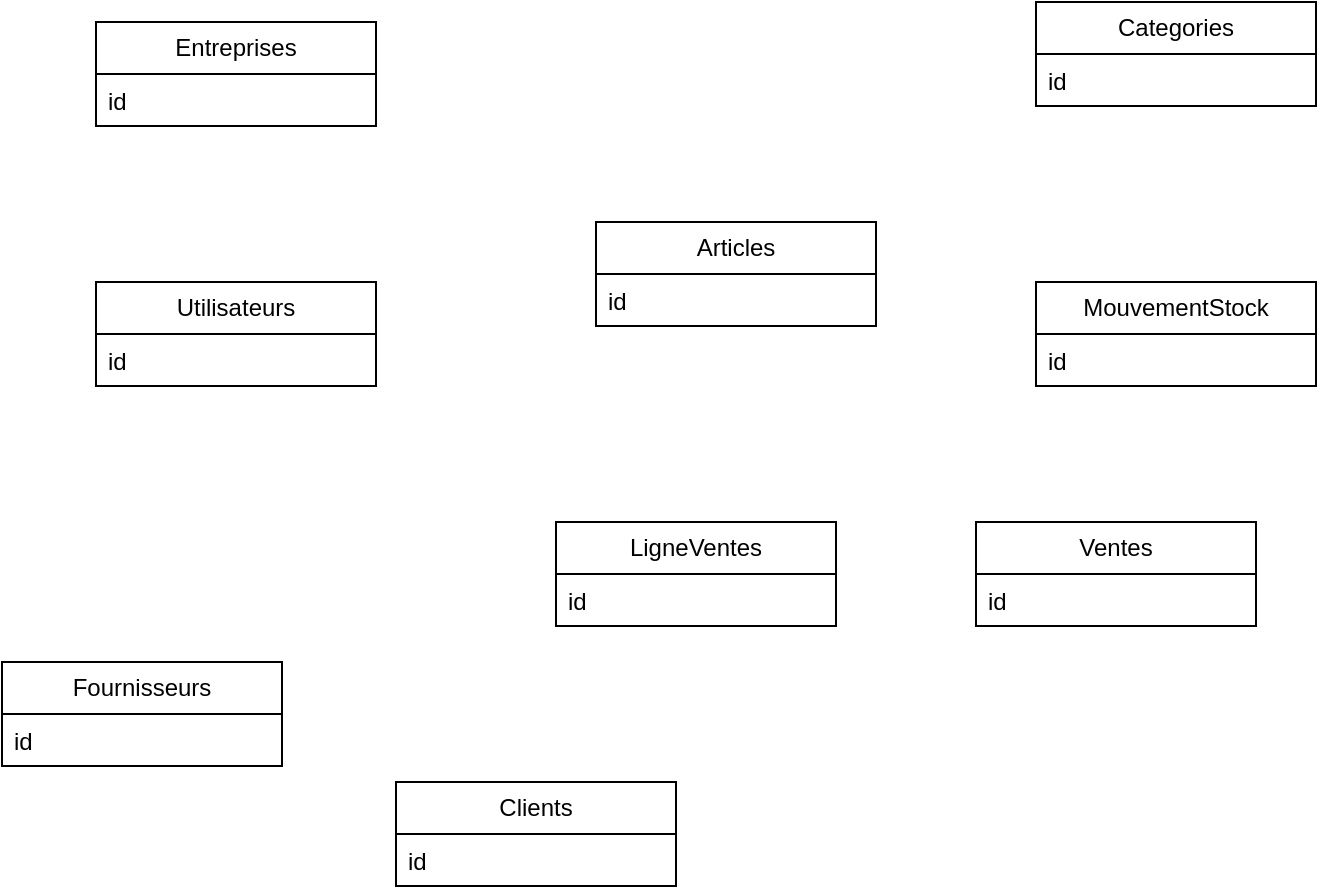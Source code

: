 <mxfile version="22.1.16" type="github">
  <diagram name="Page-1" id="mI9iQHq9Ga2JHR_YVcRe">
    <mxGraphModel dx="2501" dy="782" grid="1" gridSize="10" guides="1" tooltips="1" connect="1" arrows="1" fold="1" page="1" pageScale="1" pageWidth="827" pageHeight="1169" math="0" shadow="0">
      <root>
        <mxCell id="0" />
        <mxCell id="1" parent="0" />
        <mxCell id="IG-_UTLTYs7hTeTjO2VE-1" value="Entreprises" style="swimlane;fontStyle=0;childLayout=stackLayout;horizontal=1;startSize=26;fillColor=none;horizontalStack=0;resizeParent=1;resizeParentMax=0;resizeLast=0;collapsible=1;marginBottom=0;whiteSpace=wrap;html=1;" vertex="1" parent="1">
          <mxGeometry x="-780" y="50" width="140" height="52" as="geometry" />
        </mxCell>
        <mxCell id="IG-_UTLTYs7hTeTjO2VE-3" value="id" style="text;strokeColor=none;fillColor=none;align=left;verticalAlign=top;spacingLeft=4;spacingRight=4;overflow=hidden;rotatable=0;points=[[0,0.5],[1,0.5]];portConstraint=eastwest;whiteSpace=wrap;html=1;" vertex="1" parent="IG-_UTLTYs7hTeTjO2VE-1">
          <mxGeometry y="26" width="140" height="26" as="geometry" />
        </mxCell>
        <mxCell id="IG-_UTLTYs7hTeTjO2VE-5" value="&lt;div&gt;Utilisateurs&lt;/div&gt;" style="swimlane;fontStyle=0;childLayout=stackLayout;horizontal=1;startSize=26;fillColor=none;horizontalStack=0;resizeParent=1;resizeParentMax=0;resizeLast=0;collapsible=1;marginBottom=0;whiteSpace=wrap;html=1;" vertex="1" parent="1">
          <mxGeometry x="-780" y="180" width="140" height="52" as="geometry" />
        </mxCell>
        <mxCell id="IG-_UTLTYs7hTeTjO2VE-7" value="id" style="text;strokeColor=none;fillColor=none;align=left;verticalAlign=top;spacingLeft=4;spacingRight=4;overflow=hidden;rotatable=0;points=[[0,0.5],[1,0.5]];portConstraint=eastwest;whiteSpace=wrap;html=1;" vertex="1" parent="IG-_UTLTYs7hTeTjO2VE-5">
          <mxGeometry y="26" width="140" height="26" as="geometry" />
        </mxCell>
        <mxCell id="IG-_UTLTYs7hTeTjO2VE-9" value="Articles" style="swimlane;fontStyle=0;childLayout=stackLayout;horizontal=1;startSize=26;fillColor=none;horizontalStack=0;resizeParent=1;resizeParentMax=0;resizeLast=0;collapsible=1;marginBottom=0;whiteSpace=wrap;html=1;" vertex="1" parent="1">
          <mxGeometry x="-530" y="150" width="140" height="52" as="geometry" />
        </mxCell>
        <mxCell id="IG-_UTLTYs7hTeTjO2VE-12" value="id" style="text;strokeColor=none;fillColor=none;align=left;verticalAlign=top;spacingLeft=4;spacingRight=4;overflow=hidden;rotatable=0;points=[[0,0.5],[1,0.5]];portConstraint=eastwest;whiteSpace=wrap;html=1;" vertex="1" parent="IG-_UTLTYs7hTeTjO2VE-9">
          <mxGeometry y="26" width="140" height="26" as="geometry" />
        </mxCell>
        <mxCell id="IG-_UTLTYs7hTeTjO2VE-13" value="Categories" style="swimlane;fontStyle=0;childLayout=stackLayout;horizontal=1;startSize=26;fillColor=none;horizontalStack=0;resizeParent=1;resizeParentMax=0;resizeLast=0;collapsible=1;marginBottom=0;whiteSpace=wrap;html=1;" vertex="1" parent="1">
          <mxGeometry x="-310" y="40" width="140" height="52" as="geometry" />
        </mxCell>
        <mxCell id="IG-_UTLTYs7hTeTjO2VE-14" value="id" style="text;strokeColor=none;fillColor=none;align=left;verticalAlign=top;spacingLeft=4;spacingRight=4;overflow=hidden;rotatable=0;points=[[0,0.5],[1,0.5]];portConstraint=eastwest;whiteSpace=wrap;html=1;" vertex="1" parent="IG-_UTLTYs7hTeTjO2VE-13">
          <mxGeometry y="26" width="140" height="26" as="geometry" />
        </mxCell>
        <mxCell id="IG-_UTLTYs7hTeTjO2VE-15" value="MouvementStock" style="swimlane;fontStyle=0;childLayout=stackLayout;horizontal=1;startSize=26;fillColor=none;horizontalStack=0;resizeParent=1;resizeParentMax=0;resizeLast=0;collapsible=1;marginBottom=0;whiteSpace=wrap;html=1;" vertex="1" parent="1">
          <mxGeometry x="-310" y="180" width="140" height="52" as="geometry" />
        </mxCell>
        <mxCell id="IG-_UTLTYs7hTeTjO2VE-16" value="id" style="text;strokeColor=none;fillColor=none;align=left;verticalAlign=top;spacingLeft=4;spacingRight=4;overflow=hidden;rotatable=0;points=[[0,0.5],[1,0.5]];portConstraint=eastwest;whiteSpace=wrap;html=1;" vertex="1" parent="IG-_UTLTYs7hTeTjO2VE-15">
          <mxGeometry y="26" width="140" height="26" as="geometry" />
        </mxCell>
        <mxCell id="IG-_UTLTYs7hTeTjO2VE-17" value="Ventes" style="swimlane;fontStyle=0;childLayout=stackLayout;horizontal=1;startSize=26;fillColor=none;horizontalStack=0;resizeParent=1;resizeParentMax=0;resizeLast=0;collapsible=1;marginBottom=0;whiteSpace=wrap;html=1;" vertex="1" parent="1">
          <mxGeometry x="-340" y="300" width="140" height="52" as="geometry" />
        </mxCell>
        <mxCell id="IG-_UTLTYs7hTeTjO2VE-18" value="id" style="text;strokeColor=none;fillColor=none;align=left;verticalAlign=top;spacingLeft=4;spacingRight=4;overflow=hidden;rotatable=0;points=[[0,0.5],[1,0.5]];portConstraint=eastwest;whiteSpace=wrap;html=1;" vertex="1" parent="IG-_UTLTYs7hTeTjO2VE-17">
          <mxGeometry y="26" width="140" height="26" as="geometry" />
        </mxCell>
        <mxCell id="IG-_UTLTYs7hTeTjO2VE-19" value="Clients" style="swimlane;fontStyle=0;childLayout=stackLayout;horizontal=1;startSize=26;fillColor=none;horizontalStack=0;resizeParent=1;resizeParentMax=0;resizeLast=0;collapsible=1;marginBottom=0;whiteSpace=wrap;html=1;" vertex="1" parent="1">
          <mxGeometry x="-630" y="430" width="140" height="52" as="geometry" />
        </mxCell>
        <mxCell id="IG-_UTLTYs7hTeTjO2VE-20" value="id" style="text;strokeColor=none;fillColor=none;align=left;verticalAlign=top;spacingLeft=4;spacingRight=4;overflow=hidden;rotatable=0;points=[[0,0.5],[1,0.5]];portConstraint=eastwest;whiteSpace=wrap;html=1;" vertex="1" parent="IG-_UTLTYs7hTeTjO2VE-19">
          <mxGeometry y="26" width="140" height="26" as="geometry" />
        </mxCell>
        <mxCell id="IG-_UTLTYs7hTeTjO2VE-21" value="LigneVentes" style="swimlane;fontStyle=0;childLayout=stackLayout;horizontal=1;startSize=26;fillColor=none;horizontalStack=0;resizeParent=1;resizeParentMax=0;resizeLast=0;collapsible=1;marginBottom=0;whiteSpace=wrap;html=1;" vertex="1" parent="1">
          <mxGeometry x="-550" y="300" width="140" height="52" as="geometry" />
        </mxCell>
        <mxCell id="IG-_UTLTYs7hTeTjO2VE-22" value="id" style="text;strokeColor=none;fillColor=none;align=left;verticalAlign=top;spacingLeft=4;spacingRight=4;overflow=hidden;rotatable=0;points=[[0,0.5],[1,0.5]];portConstraint=eastwest;whiteSpace=wrap;html=1;" vertex="1" parent="IG-_UTLTYs7hTeTjO2VE-21">
          <mxGeometry y="26" width="140" height="26" as="geometry" />
        </mxCell>
        <mxCell id="IG-_UTLTYs7hTeTjO2VE-23" value="Fournisseurs" style="swimlane;fontStyle=0;childLayout=stackLayout;horizontal=1;startSize=26;fillColor=none;horizontalStack=0;resizeParent=1;resizeParentMax=0;resizeLast=0;collapsible=1;marginBottom=0;whiteSpace=wrap;html=1;" vertex="1" parent="1">
          <mxGeometry x="-827" y="370" width="140" height="52" as="geometry" />
        </mxCell>
        <mxCell id="IG-_UTLTYs7hTeTjO2VE-24" value="id" style="text;strokeColor=none;fillColor=none;align=left;verticalAlign=top;spacingLeft=4;spacingRight=4;overflow=hidden;rotatable=0;points=[[0,0.5],[1,0.5]];portConstraint=eastwest;whiteSpace=wrap;html=1;" vertex="1" parent="IG-_UTLTYs7hTeTjO2VE-23">
          <mxGeometry y="26" width="140" height="26" as="geometry" />
        </mxCell>
      </root>
    </mxGraphModel>
  </diagram>
</mxfile>
